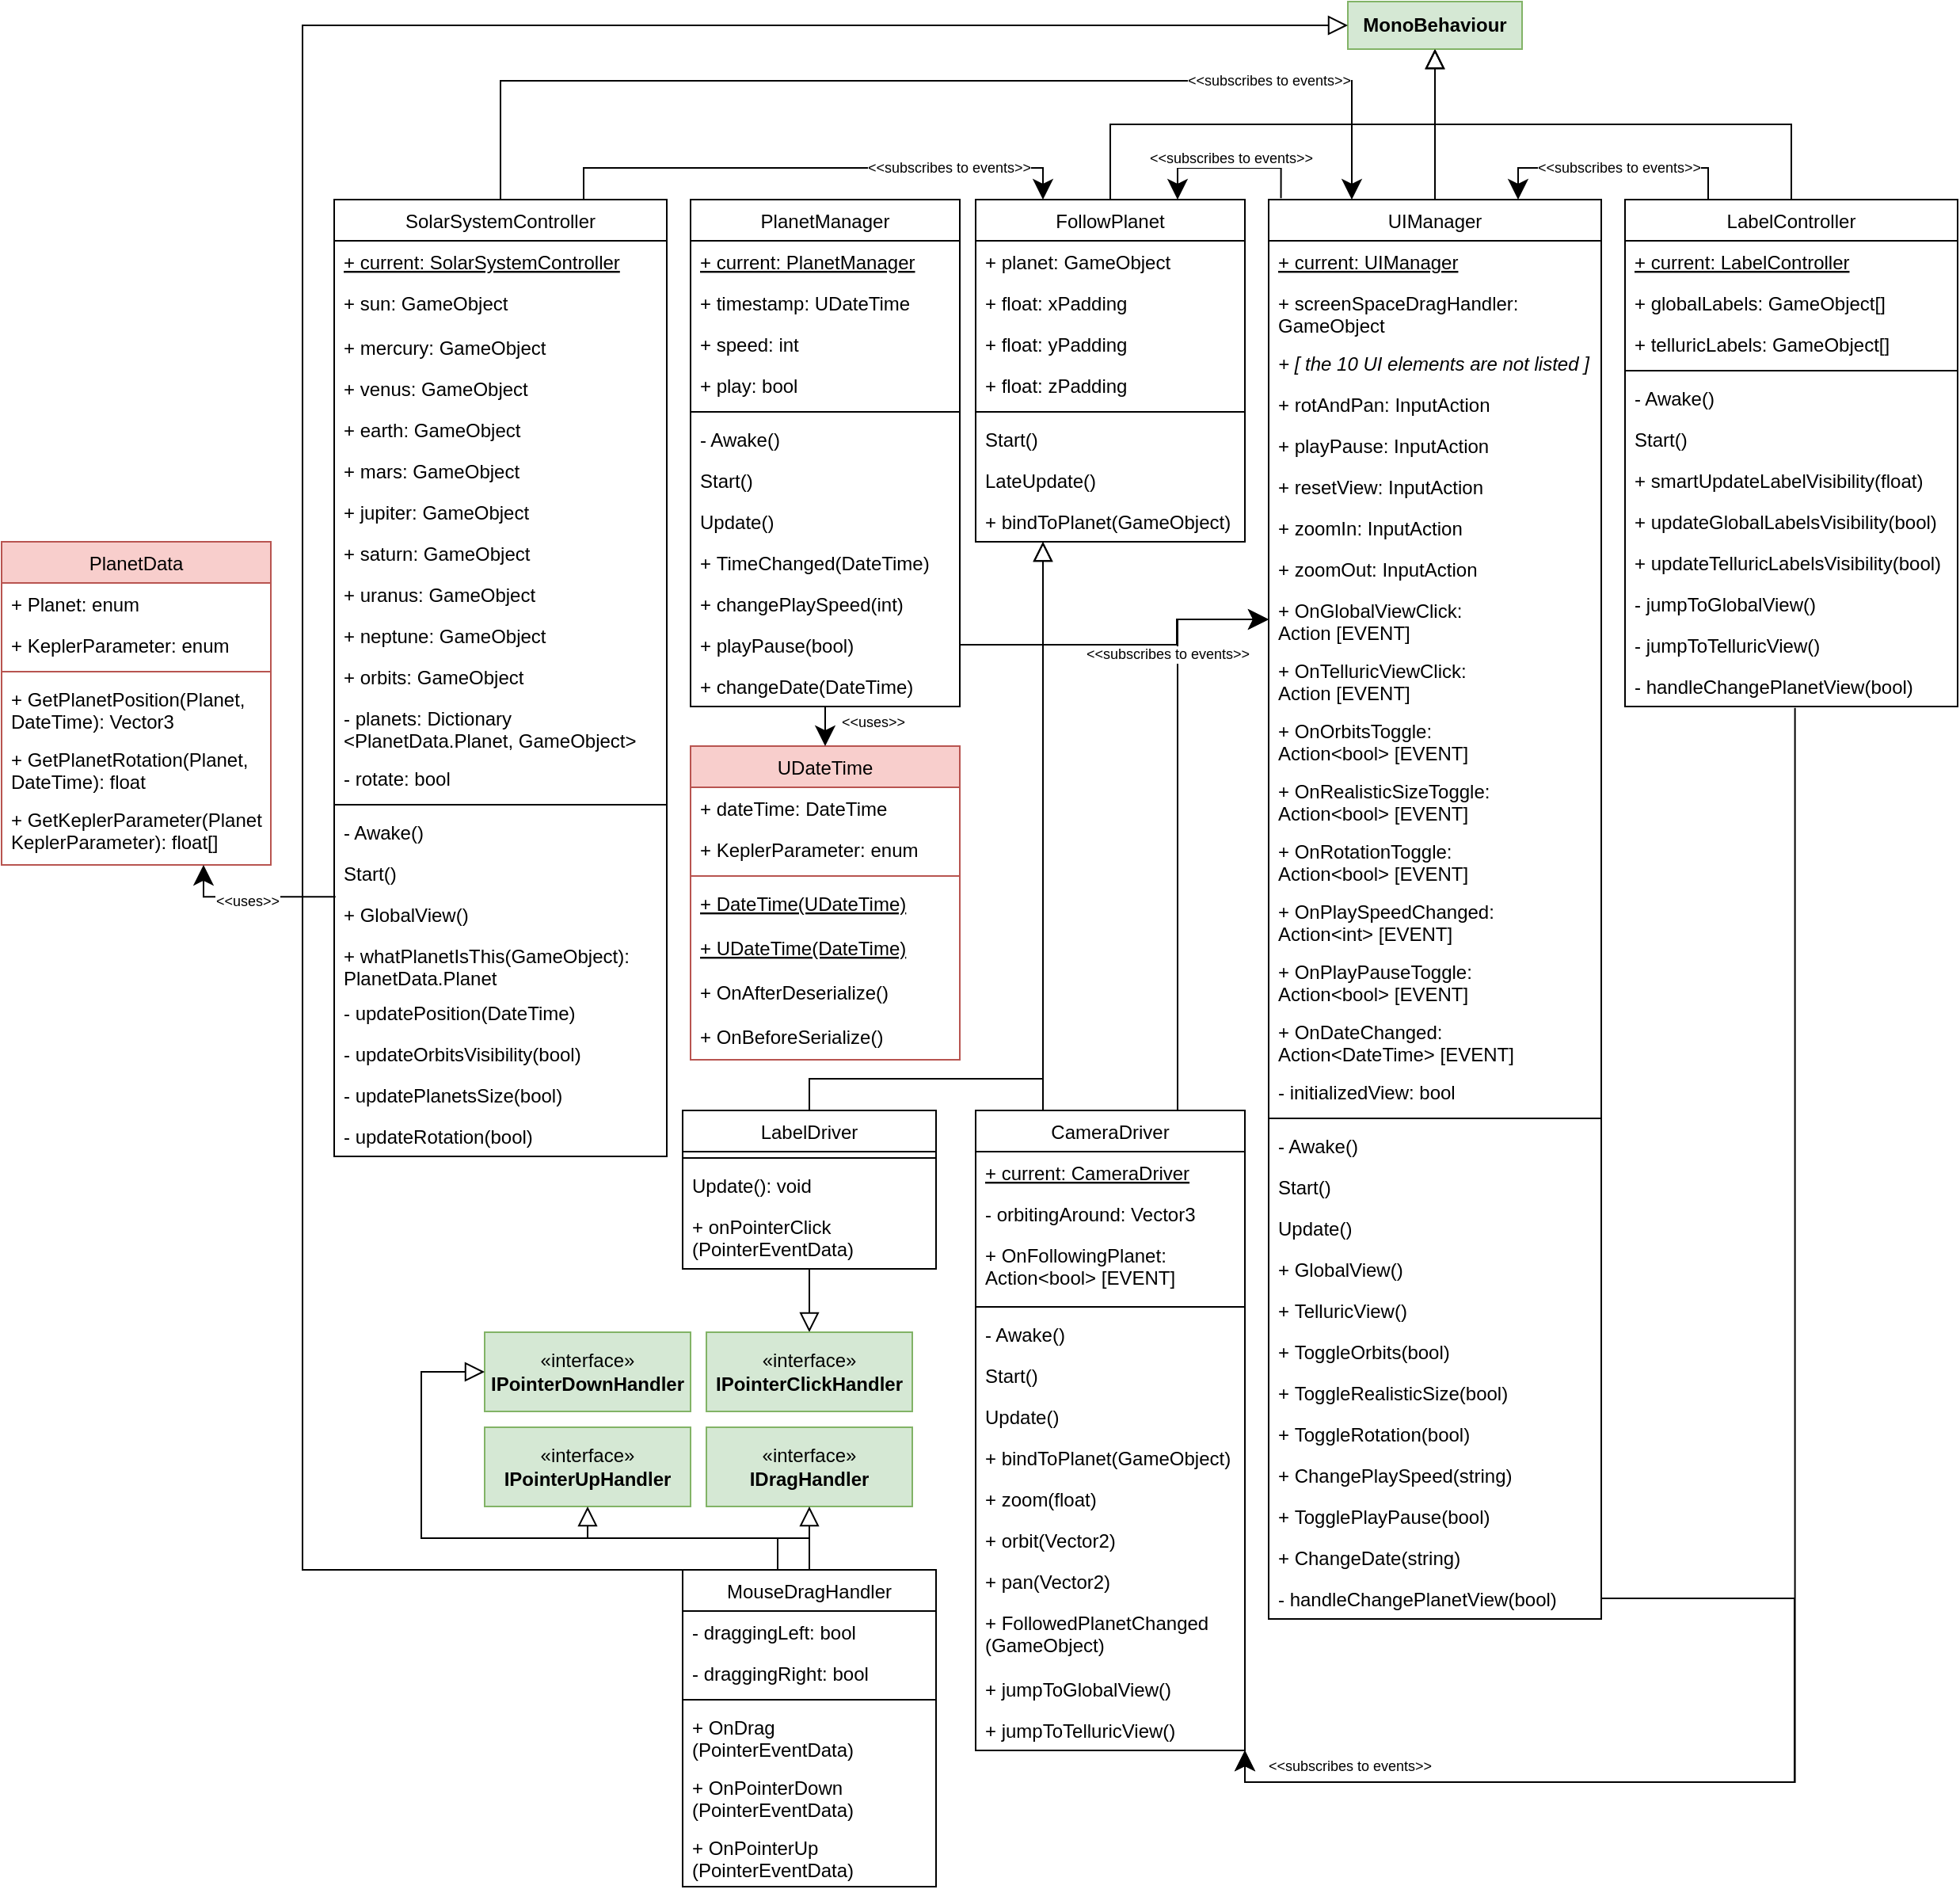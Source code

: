 <mxfile version="22.0.3" type="device">
  <diagram id="C5RBs43oDa-KdzZeNtuy" name="Page-1">
    <mxGraphModel dx="3240" dy="2053" grid="1" gridSize="10" guides="1" tooltips="1" connect="1" arrows="1" fold="1" page="0" pageScale="1" pageWidth="827" pageHeight="1169" math="0" shadow="0">
      <root>
        <mxCell id="WIyWlLk6GJQsqaUBKTNV-0" />
        <mxCell id="WIyWlLk6GJQsqaUBKTNV-1" parent="WIyWlLk6GJQsqaUBKTNV-0" />
        <mxCell id="zkfFHV4jXpPFQw0GAbJ--0" value="FollowPlanet" style="swimlane;fontStyle=0;align=center;verticalAlign=top;childLayout=stackLayout;horizontal=1;startSize=26;horizontalStack=0;resizeParent=1;resizeLast=0;collapsible=1;marginBottom=0;rounded=0;shadow=0;strokeWidth=1;" parent="WIyWlLk6GJQsqaUBKTNV-1" vertex="1">
          <mxGeometry x="310" y="65" width="170" height="216" as="geometry">
            <mxRectangle x="230" y="140" width="160" height="26" as="alternateBounds" />
          </mxGeometry>
        </mxCell>
        <mxCell id="zkfFHV4jXpPFQw0GAbJ--1" value="+ planet: GameObject" style="text;align=left;verticalAlign=top;spacingLeft=4;spacingRight=4;overflow=hidden;rotatable=0;points=[[0,0.5],[1,0.5]];portConstraint=eastwest;" parent="zkfFHV4jXpPFQw0GAbJ--0" vertex="1">
          <mxGeometry y="26" width="170" height="26" as="geometry" />
        </mxCell>
        <mxCell id="zkfFHV4jXpPFQw0GAbJ--3" value="+ float: xPadding" style="text;align=left;verticalAlign=top;spacingLeft=4;spacingRight=4;overflow=hidden;rotatable=0;points=[[0,0.5],[1,0.5]];portConstraint=eastwest;rounded=0;shadow=0;html=0;fontStyle=0" parent="zkfFHV4jXpPFQw0GAbJ--0" vertex="1">
          <mxGeometry y="52" width="170" height="26" as="geometry" />
        </mxCell>
        <mxCell id="Gs0yn3KLdyRaI-aZFp55-0" value="+ float: yPadding" style="text;align=left;verticalAlign=top;spacingLeft=4;spacingRight=4;overflow=hidden;rotatable=0;points=[[0,0.5],[1,0.5]];portConstraint=eastwest;rounded=0;shadow=0;html=0;fontStyle=0" vertex="1" parent="zkfFHV4jXpPFQw0GAbJ--0">
          <mxGeometry y="78" width="170" height="26" as="geometry" />
        </mxCell>
        <mxCell id="Gs0yn3KLdyRaI-aZFp55-1" value="+ float: zPadding" style="text;align=left;verticalAlign=top;spacingLeft=4;spacingRight=4;overflow=hidden;rotatable=0;points=[[0,0.5],[1,0.5]];portConstraint=eastwest;rounded=0;shadow=0;html=0;fontStyle=0" vertex="1" parent="zkfFHV4jXpPFQw0GAbJ--0">
          <mxGeometry y="104" width="170" height="26" as="geometry" />
        </mxCell>
        <mxCell id="zkfFHV4jXpPFQw0GAbJ--4" value="" style="line;html=1;strokeWidth=1;align=left;verticalAlign=middle;spacingTop=-1;spacingLeft=3;spacingRight=3;rotatable=0;labelPosition=right;points=[];portConstraint=eastwest;" parent="zkfFHV4jXpPFQw0GAbJ--0" vertex="1">
          <mxGeometry y="130" width="170" height="8" as="geometry" />
        </mxCell>
        <mxCell id="zkfFHV4jXpPFQw0GAbJ--5" value="Start()" style="text;align=left;verticalAlign=top;spacingLeft=4;spacingRight=4;overflow=hidden;rotatable=0;points=[[0,0.5],[1,0.5]];portConstraint=eastwest;" parent="zkfFHV4jXpPFQw0GAbJ--0" vertex="1">
          <mxGeometry y="138" width="170" height="26" as="geometry" />
        </mxCell>
        <mxCell id="Gs0yn3KLdyRaI-aZFp55-3" value="LateUpdate()" style="text;align=left;verticalAlign=top;spacingLeft=4;spacingRight=4;overflow=hidden;rotatable=0;points=[[0,0.5],[1,0.5]];portConstraint=eastwest;" vertex="1" parent="zkfFHV4jXpPFQw0GAbJ--0">
          <mxGeometry y="164" width="170" height="26" as="geometry" />
        </mxCell>
        <mxCell id="Gs0yn3KLdyRaI-aZFp55-4" value="+ bindToPlanet(GameObject)" style="text;align=left;verticalAlign=top;spacingLeft=4;spacingRight=4;overflow=hidden;rotatable=0;points=[[0,0.5],[1,0.5]];portConstraint=eastwest;" vertex="1" parent="zkfFHV4jXpPFQw0GAbJ--0">
          <mxGeometry y="190" width="170" height="26" as="geometry" />
        </mxCell>
        <mxCell id="Gs0yn3KLdyRaI-aZFp55-8" style="edgeStyle=orthogonalEdgeStyle;rounded=0;orthogonalLoop=1;jettySize=auto;html=1;entryX=0.5;entryY=0;entryDx=0;entryDy=0;endArrow=block;endFill=0;startSize=0;endSize=10;" edge="1" parent="WIyWlLk6GJQsqaUBKTNV-1" source="zkfFHV4jXpPFQw0GAbJ--6" target="Gs0yn3KLdyRaI-aZFp55-7">
          <mxGeometry relative="1" as="geometry" />
        </mxCell>
        <mxCell id="zkfFHV4jXpPFQw0GAbJ--6" value="LabelDriver" style="swimlane;fontStyle=0;align=center;verticalAlign=top;childLayout=stackLayout;horizontal=1;startSize=26;horizontalStack=0;resizeParent=1;resizeLast=0;collapsible=1;marginBottom=0;rounded=0;shadow=0;strokeWidth=1;" parent="WIyWlLk6GJQsqaUBKTNV-1" vertex="1">
          <mxGeometry x="125" y="640" width="160" height="100" as="geometry">
            <mxRectangle x="130" y="380" width="160" height="26" as="alternateBounds" />
          </mxGeometry>
        </mxCell>
        <mxCell id="zkfFHV4jXpPFQw0GAbJ--9" value="" style="line;html=1;strokeWidth=1;align=left;verticalAlign=middle;spacingTop=-1;spacingLeft=3;spacingRight=3;rotatable=0;labelPosition=right;points=[];portConstraint=eastwest;" parent="zkfFHV4jXpPFQw0GAbJ--6" vertex="1">
          <mxGeometry y="26" width="160" height="8" as="geometry" />
        </mxCell>
        <mxCell id="zkfFHV4jXpPFQw0GAbJ--10" value="Update(): void" style="text;align=left;verticalAlign=top;spacingLeft=4;spacingRight=4;overflow=hidden;rotatable=0;points=[[0,0.5],[1,0.5]];portConstraint=eastwest;fontStyle=0" parent="zkfFHV4jXpPFQw0GAbJ--6" vertex="1">
          <mxGeometry y="34" width="160" height="26" as="geometry" />
        </mxCell>
        <mxCell id="zkfFHV4jXpPFQw0GAbJ--11" value="+ onPointerClick&#xa;(PointerEventData)" style="text;align=left;verticalAlign=top;spacingLeft=4;spacingRight=4;overflow=hidden;rotatable=0;points=[[0,0.5],[1,0.5]];portConstraint=eastwest;" parent="zkfFHV4jXpPFQw0GAbJ--6" vertex="1">
          <mxGeometry y="60" width="160" height="40" as="geometry" />
        </mxCell>
        <mxCell id="zkfFHV4jXpPFQw0GAbJ--12" value="" style="endArrow=block;endSize=10;endFill=0;shadow=0;strokeWidth=1;rounded=0;edgeStyle=elbowEdgeStyle;elbow=vertical;entryX=0.25;entryY=1;entryDx=0;entryDy=0;" parent="WIyWlLk6GJQsqaUBKTNV-1" source="zkfFHV4jXpPFQw0GAbJ--6" target="zkfFHV4jXpPFQw0GAbJ--0" edge="1">
          <mxGeometry width="160" relative="1" as="geometry">
            <mxPoint x="300" y="203" as="sourcePoint" />
            <mxPoint x="300" y="203" as="targetPoint" />
            <Array as="points">
              <mxPoint x="300" y="620" />
            </Array>
          </mxGeometry>
        </mxCell>
        <mxCell id="zkfFHV4jXpPFQw0GAbJ--13" value="CameraDriver" style="swimlane;fontStyle=0;align=center;verticalAlign=top;childLayout=stackLayout;horizontal=1;startSize=26;horizontalStack=0;resizeParent=1;resizeLast=0;collapsible=1;marginBottom=0;rounded=0;shadow=0;strokeWidth=1;" parent="WIyWlLk6GJQsqaUBKTNV-1" vertex="1">
          <mxGeometry x="310" y="640" width="170" height="404" as="geometry">
            <mxRectangle x="340" y="380" width="170" height="26" as="alternateBounds" />
          </mxGeometry>
        </mxCell>
        <mxCell id="zkfFHV4jXpPFQw0GAbJ--14" value="+ current: CameraDriver" style="text;align=left;verticalAlign=top;spacingLeft=4;spacingRight=4;overflow=hidden;rotatable=0;points=[[0,0.5],[1,0.5]];portConstraint=eastwest;fontStyle=4" parent="zkfFHV4jXpPFQw0GAbJ--13" vertex="1">
          <mxGeometry y="26" width="170" height="26" as="geometry" />
        </mxCell>
        <mxCell id="Gs0yn3KLdyRaI-aZFp55-9" value="- orbitingAround: Vector3" style="text;align=left;verticalAlign=top;spacingLeft=4;spacingRight=4;overflow=hidden;rotatable=0;points=[[0,0.5],[1,0.5]];portConstraint=eastwest;fontStyle=0" vertex="1" parent="zkfFHV4jXpPFQw0GAbJ--13">
          <mxGeometry y="52" width="170" height="26" as="geometry" />
        </mxCell>
        <mxCell id="Gs0yn3KLdyRaI-aZFp55-20" value="+ OnFollowingPlanet:&#xa;Action&lt;bool&gt; [EVENT]" style="text;align=left;verticalAlign=top;spacingLeft=4;spacingRight=4;overflow=hidden;rotatable=0;points=[[0,0.5],[1,0.5]];portConstraint=eastwest;fontStyle=0" vertex="1" parent="zkfFHV4jXpPFQw0GAbJ--13">
          <mxGeometry y="78" width="170" height="42" as="geometry" />
        </mxCell>
        <mxCell id="zkfFHV4jXpPFQw0GAbJ--15" value="" style="line;html=1;strokeWidth=1;align=left;verticalAlign=middle;spacingTop=-1;spacingLeft=3;spacingRight=3;rotatable=0;labelPosition=right;points=[];portConstraint=eastwest;" parent="zkfFHV4jXpPFQw0GAbJ--13" vertex="1">
          <mxGeometry y="120" width="170" height="8" as="geometry" />
        </mxCell>
        <mxCell id="Gs0yn3KLdyRaI-aZFp55-10" value="- Awake()" style="text;align=left;verticalAlign=top;spacingLeft=4;spacingRight=4;overflow=hidden;rotatable=0;points=[[0,0.5],[1,0.5]];portConstraint=eastwest;fontStyle=0" vertex="1" parent="zkfFHV4jXpPFQw0GAbJ--13">
          <mxGeometry y="128" width="170" height="26" as="geometry" />
        </mxCell>
        <mxCell id="Gs0yn3KLdyRaI-aZFp55-11" value="Start()" style="text;align=left;verticalAlign=top;spacingLeft=4;spacingRight=4;overflow=hidden;rotatable=0;points=[[0,0.5],[1,0.5]];portConstraint=eastwest;fontStyle=0" vertex="1" parent="zkfFHV4jXpPFQw0GAbJ--13">
          <mxGeometry y="154" width="170" height="26" as="geometry" />
        </mxCell>
        <mxCell id="Gs0yn3KLdyRaI-aZFp55-12" value="Update()" style="text;align=left;verticalAlign=top;spacingLeft=4;spacingRight=4;overflow=hidden;rotatable=0;points=[[0,0.5],[1,0.5]];portConstraint=eastwest;fontStyle=0" vertex="1" parent="zkfFHV4jXpPFQw0GAbJ--13">
          <mxGeometry y="180" width="170" height="26" as="geometry" />
        </mxCell>
        <mxCell id="Gs0yn3KLdyRaI-aZFp55-13" value="+ bindToPlanet(GameObject)" style="text;align=left;verticalAlign=top;spacingLeft=4;spacingRight=4;overflow=hidden;rotatable=0;points=[[0,0.5],[1,0.5]];portConstraint=eastwest;fontStyle=0" vertex="1" parent="zkfFHV4jXpPFQw0GAbJ--13">
          <mxGeometry y="206" width="170" height="26" as="geometry" />
        </mxCell>
        <mxCell id="Gs0yn3KLdyRaI-aZFp55-14" value="+ zoom(float)" style="text;align=left;verticalAlign=top;spacingLeft=4;spacingRight=4;overflow=hidden;rotatable=0;points=[[0,0.5],[1,0.5]];portConstraint=eastwest;fontStyle=0" vertex="1" parent="zkfFHV4jXpPFQw0GAbJ--13">
          <mxGeometry y="232" width="170" height="26" as="geometry" />
        </mxCell>
        <mxCell id="Gs0yn3KLdyRaI-aZFp55-15" value="+ orbit(Vector2)" style="text;align=left;verticalAlign=top;spacingLeft=4;spacingRight=4;overflow=hidden;rotatable=0;points=[[0,0.5],[1,0.5]];portConstraint=eastwest;fontStyle=0" vertex="1" parent="zkfFHV4jXpPFQw0GAbJ--13">
          <mxGeometry y="258" width="170" height="26" as="geometry" />
        </mxCell>
        <mxCell id="Gs0yn3KLdyRaI-aZFp55-16" value="+ pan(Vector2)" style="text;align=left;verticalAlign=top;spacingLeft=4;spacingRight=4;overflow=hidden;rotatable=0;points=[[0,0.5],[1,0.5]];portConstraint=eastwest;fontStyle=0" vertex="1" parent="zkfFHV4jXpPFQw0GAbJ--13">
          <mxGeometry y="284" width="170" height="26" as="geometry" />
        </mxCell>
        <mxCell id="Gs0yn3KLdyRaI-aZFp55-17" value="+ FollowedPlanetChanged&#xa;(GameObject)" style="text;align=left;verticalAlign=top;spacingLeft=4;spacingRight=4;overflow=hidden;rotatable=0;points=[[0,0.5],[1,0.5]];portConstraint=eastwest;fontStyle=0" vertex="1" parent="zkfFHV4jXpPFQw0GAbJ--13">
          <mxGeometry y="310" width="170" height="42" as="geometry" />
        </mxCell>
        <mxCell id="Gs0yn3KLdyRaI-aZFp55-18" value="+ jumpToGlobalView()" style="text;align=left;verticalAlign=top;spacingLeft=4;spacingRight=4;overflow=hidden;rotatable=0;points=[[0,0.5],[1,0.5]];portConstraint=eastwest;fontStyle=0" vertex="1" parent="zkfFHV4jXpPFQw0GAbJ--13">
          <mxGeometry y="352" width="170" height="26" as="geometry" />
        </mxCell>
        <mxCell id="Gs0yn3KLdyRaI-aZFp55-19" value="+ jumpToTelluricView()" style="text;align=left;verticalAlign=top;spacingLeft=4;spacingRight=4;overflow=hidden;rotatable=0;points=[[0,0.5],[1,0.5]];portConstraint=eastwest;fontStyle=0" vertex="1" parent="zkfFHV4jXpPFQw0GAbJ--13">
          <mxGeometry y="378" width="170" height="26" as="geometry" />
        </mxCell>
        <mxCell id="zkfFHV4jXpPFQw0GAbJ--16" value="" style="endArrow=block;endSize=10;endFill=0;shadow=0;strokeWidth=1;rounded=0;edgeStyle=elbowEdgeStyle;elbow=vertical;exitX=0.25;exitY=0;exitDx=0;exitDy=0;entryX=0.25;entryY=1;entryDx=0;entryDy=0;" parent="WIyWlLk6GJQsqaUBKTNV-1" source="zkfFHV4jXpPFQw0GAbJ--13" target="zkfFHV4jXpPFQw0GAbJ--0" edge="1">
          <mxGeometry width="160" relative="1" as="geometry">
            <mxPoint x="310" y="373" as="sourcePoint" />
            <mxPoint x="360" y="290" as="targetPoint" />
          </mxGeometry>
        </mxCell>
        <mxCell id="zkfFHV4jXpPFQw0GAbJ--17" value="LabelController" style="swimlane;fontStyle=0;align=center;verticalAlign=top;childLayout=stackLayout;horizontal=1;startSize=26;horizontalStack=0;resizeParent=1;resizeLast=0;collapsible=1;marginBottom=0;rounded=0;shadow=0;strokeWidth=1;" parent="WIyWlLk6GJQsqaUBKTNV-1" vertex="1">
          <mxGeometry x="720" y="65" width="210" height="320" as="geometry">
            <mxRectangle x="550" y="140" width="160" height="26" as="alternateBounds" />
          </mxGeometry>
        </mxCell>
        <mxCell id="Gs0yn3KLdyRaI-aZFp55-22" value="+ current: LabelController" style="text;align=left;verticalAlign=top;spacingLeft=4;spacingRight=4;overflow=hidden;rotatable=0;points=[[0,0.5],[1,0.5]];portConstraint=eastwest;fontStyle=4" vertex="1" parent="zkfFHV4jXpPFQw0GAbJ--17">
          <mxGeometry y="26" width="210" height="26" as="geometry" />
        </mxCell>
        <mxCell id="zkfFHV4jXpPFQw0GAbJ--18" value="+ globalLabels: GameObject[]" style="text;align=left;verticalAlign=top;spacingLeft=4;spacingRight=4;overflow=hidden;rotatable=0;points=[[0,0.5],[1,0.5]];portConstraint=eastwest;" parent="zkfFHV4jXpPFQw0GAbJ--17" vertex="1">
          <mxGeometry y="52" width="210" height="26" as="geometry" />
        </mxCell>
        <mxCell id="Gs0yn3KLdyRaI-aZFp55-23" value="+ telluricLabels: GameObject[]" style="text;align=left;verticalAlign=top;spacingLeft=4;spacingRight=4;overflow=hidden;rotatable=0;points=[[0,0.5],[1,0.5]];portConstraint=eastwest;" vertex="1" parent="zkfFHV4jXpPFQw0GAbJ--17">
          <mxGeometry y="78" width="210" height="26" as="geometry" />
        </mxCell>
        <mxCell id="zkfFHV4jXpPFQw0GAbJ--23" value="" style="line;html=1;strokeWidth=1;align=left;verticalAlign=middle;spacingTop=-1;spacingLeft=3;spacingRight=3;rotatable=0;labelPosition=right;points=[];portConstraint=eastwest;" parent="zkfFHV4jXpPFQw0GAbJ--17" vertex="1">
          <mxGeometry y="104" width="210" height="8" as="geometry" />
        </mxCell>
        <mxCell id="zkfFHV4jXpPFQw0GAbJ--24" value="- Awake()" style="text;align=left;verticalAlign=top;spacingLeft=4;spacingRight=4;overflow=hidden;rotatable=0;points=[[0,0.5],[1,0.5]];portConstraint=eastwest;" parent="zkfFHV4jXpPFQw0GAbJ--17" vertex="1">
          <mxGeometry y="112" width="210" height="26" as="geometry" />
        </mxCell>
        <mxCell id="zkfFHV4jXpPFQw0GAbJ--25" value="Start()" style="text;align=left;verticalAlign=top;spacingLeft=4;spacingRight=4;overflow=hidden;rotatable=0;points=[[0,0.5],[1,0.5]];portConstraint=eastwest;" parent="zkfFHV4jXpPFQw0GAbJ--17" vertex="1">
          <mxGeometry y="138" width="210" height="26" as="geometry" />
        </mxCell>
        <mxCell id="Gs0yn3KLdyRaI-aZFp55-24" value="+ smartUpdateLabelVisibility(float)" style="text;align=left;verticalAlign=top;spacingLeft=4;spacingRight=4;overflow=hidden;rotatable=0;points=[[0,0.5],[1,0.5]];portConstraint=eastwest;" vertex="1" parent="zkfFHV4jXpPFQw0GAbJ--17">
          <mxGeometry y="164" width="210" height="26" as="geometry" />
        </mxCell>
        <mxCell id="Gs0yn3KLdyRaI-aZFp55-25" value="+ updateGlobalLabelsVisibility(bool)" style="text;align=left;verticalAlign=top;spacingLeft=4;spacingRight=4;overflow=hidden;rotatable=0;points=[[0,0.5],[1,0.5]];portConstraint=eastwest;" vertex="1" parent="zkfFHV4jXpPFQw0GAbJ--17">
          <mxGeometry y="190" width="210" height="26" as="geometry" />
        </mxCell>
        <mxCell id="Gs0yn3KLdyRaI-aZFp55-26" value="+ updateTelluricLabelsVisibility(bool)" style="text;align=left;verticalAlign=top;spacingLeft=4;spacingRight=4;overflow=hidden;rotatable=0;points=[[0,0.5],[1,0.5]];portConstraint=eastwest;" vertex="1" parent="zkfFHV4jXpPFQw0GAbJ--17">
          <mxGeometry y="216" width="210" height="26" as="geometry" />
        </mxCell>
        <mxCell id="Gs0yn3KLdyRaI-aZFp55-27" value="- jumpToGlobalView()" style="text;align=left;verticalAlign=top;spacingLeft=4;spacingRight=4;overflow=hidden;rotatable=0;points=[[0,0.5],[1,0.5]];portConstraint=eastwest;" vertex="1" parent="zkfFHV4jXpPFQw0GAbJ--17">
          <mxGeometry y="242" width="210" height="26" as="geometry" />
        </mxCell>
        <mxCell id="Gs0yn3KLdyRaI-aZFp55-28" value="- jumpToTelluricView()" style="text;align=left;verticalAlign=top;spacingLeft=4;spacingRight=4;overflow=hidden;rotatable=0;points=[[0,0.5],[1,0.5]];portConstraint=eastwest;" vertex="1" parent="zkfFHV4jXpPFQw0GAbJ--17">
          <mxGeometry y="268" width="210" height="26" as="geometry" />
        </mxCell>
        <mxCell id="Gs0yn3KLdyRaI-aZFp55-29" value="- handleChangePlanetView(bool)" style="text;align=left;verticalAlign=top;spacingLeft=4;spacingRight=4;overflow=hidden;rotatable=0;points=[[0,0.5],[1,0.5]];portConstraint=eastwest;" vertex="1" parent="zkfFHV4jXpPFQw0GAbJ--17">
          <mxGeometry y="294" width="210" height="26" as="geometry" />
        </mxCell>
        <mxCell id="Gs0yn3KLdyRaI-aZFp55-7" value="«interface»&lt;br&gt;&lt;b&gt;IPointerClickHandler&lt;/b&gt;" style="html=1;whiteSpace=wrap;fillColor=#d5e8d4;strokeColor=#82b366;" vertex="1" parent="WIyWlLk6GJQsqaUBKTNV-1">
          <mxGeometry x="140" y="780" width="130" height="50" as="geometry" />
        </mxCell>
        <mxCell id="Gs0yn3KLdyRaI-aZFp55-30" style="edgeStyle=orthogonalEdgeStyle;rounded=0;orthogonalLoop=1;jettySize=auto;html=1;entryX=0.511;entryY=1.033;entryDx=0;entryDy=0;entryPerimeter=0;endArrow=none;endFill=0;endSize=0;startSize=10;startArrow=classic;startFill=1;exitX=1;exitY=1;exitDx=0;exitDy=0;" edge="1" parent="WIyWlLk6GJQsqaUBKTNV-1" source="zkfFHV4jXpPFQw0GAbJ--13" target="Gs0yn3KLdyRaI-aZFp55-29">
          <mxGeometry relative="1" as="geometry">
            <mxPoint x="500" y="1050" as="sourcePoint" />
          </mxGeometry>
        </mxCell>
        <mxCell id="Gs0yn3KLdyRaI-aZFp55-31" value="&amp;lt;&amp;lt;subscribes to events&amp;gt;&amp;gt;" style="edgeLabel;html=1;align=center;verticalAlign=middle;resizable=0;points=[];fontSize=9;" vertex="1" connectable="0" parent="Gs0yn3KLdyRaI-aZFp55-30">
          <mxGeometry x="0.243" y="-2" relative="1" as="geometry">
            <mxPoint x="-284" y="272" as="offset" />
          </mxGeometry>
        </mxCell>
        <mxCell id="Gs0yn3KLdyRaI-aZFp55-32" value="" style="endArrow=block;endSize=10;endFill=0;shadow=0;strokeWidth=1;rounded=0;edgeStyle=elbowEdgeStyle;elbow=vertical;exitX=0.5;exitY=0;exitDx=0;exitDy=0;entryX=0.5;entryY=1;entryDx=0;entryDy=0;" edge="1" parent="WIyWlLk6GJQsqaUBKTNV-1" source="zkfFHV4jXpPFQw0GAbJ--17" target="Gs0yn3KLdyRaI-aZFp55-34">
          <mxGeometry width="160" relative="1" as="geometry">
            <mxPoint x="705" y="49" as="sourcePoint" />
            <mxPoint x="530" y="-30" as="targetPoint" />
          </mxGeometry>
        </mxCell>
        <mxCell id="Gs0yn3KLdyRaI-aZFp55-33" value="" style="endArrow=block;endSize=10;endFill=0;shadow=0;strokeWidth=1;rounded=0;edgeStyle=elbowEdgeStyle;elbow=vertical;exitX=0.5;exitY=0;exitDx=0;exitDy=0;entryX=0.5;entryY=1;entryDx=0;entryDy=0;" edge="1" parent="WIyWlLk6GJQsqaUBKTNV-1" source="zkfFHV4jXpPFQw0GAbJ--0" target="Gs0yn3KLdyRaI-aZFp55-34">
          <mxGeometry width="160" relative="1" as="geometry">
            <mxPoint x="715" y="75" as="sourcePoint" />
            <mxPoint x="530" y="-30" as="targetPoint" />
          </mxGeometry>
        </mxCell>
        <mxCell id="Gs0yn3KLdyRaI-aZFp55-34" value="&lt;b&gt;MonoBehaviour&lt;/b&gt;" style="html=1;whiteSpace=wrap;fillColor=#d5e8d4;strokeColor=#82b366;" vertex="1" parent="WIyWlLk6GJQsqaUBKTNV-1">
          <mxGeometry x="545" y="-60" width="110" height="30" as="geometry" />
        </mxCell>
        <mxCell id="Gs0yn3KLdyRaI-aZFp55-35" value="UIManager" style="swimlane;fontStyle=0;align=center;verticalAlign=top;childLayout=stackLayout;horizontal=1;startSize=26;horizontalStack=0;resizeParent=1;resizeLast=0;collapsible=1;marginBottom=0;rounded=0;shadow=0;strokeWidth=1;" vertex="1" parent="WIyWlLk6GJQsqaUBKTNV-1">
          <mxGeometry x="495" y="65" width="210" height="896" as="geometry">
            <mxRectangle x="550" y="140" width="160" height="26" as="alternateBounds" />
          </mxGeometry>
        </mxCell>
        <mxCell id="Gs0yn3KLdyRaI-aZFp55-36" value="+ current: UIManager" style="text;align=left;verticalAlign=top;spacingLeft=4;spacingRight=4;overflow=hidden;rotatable=0;points=[[0,0.5],[1,0.5]];portConstraint=eastwest;fontStyle=4" vertex="1" parent="Gs0yn3KLdyRaI-aZFp55-35">
          <mxGeometry y="26" width="210" height="26" as="geometry" />
        </mxCell>
        <mxCell id="Gs0yn3KLdyRaI-aZFp55-37" value="+ screenSpaceDragHandler:&#xa;GameObject" style="text;align=left;verticalAlign=top;spacingLeft=4;spacingRight=4;overflow=hidden;rotatable=0;points=[[0,0.5],[1,0.5]];portConstraint=eastwest;" vertex="1" parent="Gs0yn3KLdyRaI-aZFp55-35">
          <mxGeometry y="52" width="210" height="38" as="geometry" />
        </mxCell>
        <mxCell id="Gs0yn3KLdyRaI-aZFp55-61" value="+ [ the 10 UI elements are not listed ]" style="text;align=left;verticalAlign=top;spacingLeft=4;spacingRight=4;overflow=hidden;rotatable=0;points=[[0,0.5],[1,0.5]];portConstraint=eastwest;fontStyle=2" vertex="1" parent="Gs0yn3KLdyRaI-aZFp55-35">
          <mxGeometry y="90" width="210" height="26" as="geometry" />
        </mxCell>
        <mxCell id="Gs0yn3KLdyRaI-aZFp55-62" value="+ rotAndPan: InputAction" style="text;align=left;verticalAlign=top;spacingLeft=4;spacingRight=4;overflow=hidden;rotatable=0;points=[[0,0.5],[1,0.5]];portConstraint=eastwest;" vertex="1" parent="Gs0yn3KLdyRaI-aZFp55-35">
          <mxGeometry y="116" width="210" height="26" as="geometry" />
        </mxCell>
        <mxCell id="Gs0yn3KLdyRaI-aZFp55-83" value="+ playPause: InputAction" style="text;align=left;verticalAlign=top;spacingLeft=4;spacingRight=4;overflow=hidden;rotatable=0;points=[[0,0.5],[1,0.5]];portConstraint=eastwest;" vertex="1" parent="Gs0yn3KLdyRaI-aZFp55-35">
          <mxGeometry y="142" width="210" height="26" as="geometry" />
        </mxCell>
        <mxCell id="Gs0yn3KLdyRaI-aZFp55-84" value="+ resetView: InputAction" style="text;align=left;verticalAlign=top;spacingLeft=4;spacingRight=4;overflow=hidden;rotatable=0;points=[[0,0.5],[1,0.5]];portConstraint=eastwest;" vertex="1" parent="Gs0yn3KLdyRaI-aZFp55-35">
          <mxGeometry y="168" width="210" height="26" as="geometry" />
        </mxCell>
        <mxCell id="Gs0yn3KLdyRaI-aZFp55-85" value="+ zoomIn: InputAction" style="text;align=left;verticalAlign=top;spacingLeft=4;spacingRight=4;overflow=hidden;rotatable=0;points=[[0,0.5],[1,0.5]];portConstraint=eastwest;" vertex="1" parent="Gs0yn3KLdyRaI-aZFp55-35">
          <mxGeometry y="194" width="210" height="26" as="geometry" />
        </mxCell>
        <mxCell id="Gs0yn3KLdyRaI-aZFp55-86" value="+ zoomOut: InputAction" style="text;align=left;verticalAlign=top;spacingLeft=4;spacingRight=4;overflow=hidden;rotatable=0;points=[[0,0.5],[1,0.5]];portConstraint=eastwest;" vertex="1" parent="Gs0yn3KLdyRaI-aZFp55-35">
          <mxGeometry y="220" width="210" height="26" as="geometry" />
        </mxCell>
        <mxCell id="Gs0yn3KLdyRaI-aZFp55-82" value="+ OnGlobalViewClick:&#xa;Action [EVENT]" style="text;align=left;verticalAlign=top;spacingLeft=4;spacingRight=4;overflow=hidden;rotatable=0;points=[[0,0.5],[1,0.5]];portConstraint=eastwest;" vertex="1" parent="Gs0yn3KLdyRaI-aZFp55-35">
          <mxGeometry y="246" width="210" height="38" as="geometry" />
        </mxCell>
        <mxCell id="Gs0yn3KLdyRaI-aZFp55-81" value="+ OnTelluricViewClick:&#xa;Action [EVENT]" style="text;align=left;verticalAlign=top;spacingLeft=4;spacingRight=4;overflow=hidden;rotatable=0;points=[[0,0.5],[1,0.5]];portConstraint=eastwest;" vertex="1" parent="Gs0yn3KLdyRaI-aZFp55-35">
          <mxGeometry y="284" width="210" height="38" as="geometry" />
        </mxCell>
        <mxCell id="Gs0yn3KLdyRaI-aZFp55-80" value="+ OnOrbitsToggle:&#xa;Action&lt;bool&gt; [EVENT]" style="text;align=left;verticalAlign=top;spacingLeft=4;spacingRight=4;overflow=hidden;rotatable=0;points=[[0,0.5],[1,0.5]];portConstraint=eastwest;" vertex="1" parent="Gs0yn3KLdyRaI-aZFp55-35">
          <mxGeometry y="322" width="210" height="38" as="geometry" />
        </mxCell>
        <mxCell id="Gs0yn3KLdyRaI-aZFp55-79" value="+ OnRealisticSizeToggle:&#xa;Action&lt;bool&gt; [EVENT]" style="text;align=left;verticalAlign=top;spacingLeft=4;spacingRight=4;overflow=hidden;rotatable=0;points=[[0,0.5],[1,0.5]];portConstraint=eastwest;" vertex="1" parent="Gs0yn3KLdyRaI-aZFp55-35">
          <mxGeometry y="360" width="210" height="38" as="geometry" />
        </mxCell>
        <mxCell id="Gs0yn3KLdyRaI-aZFp55-78" value="+ OnRotationToggle:&#xa;Action&lt;bool&gt; [EVENT]" style="text;align=left;verticalAlign=top;spacingLeft=4;spacingRight=4;overflow=hidden;rotatable=0;points=[[0,0.5],[1,0.5]];portConstraint=eastwest;" vertex="1" parent="Gs0yn3KLdyRaI-aZFp55-35">
          <mxGeometry y="398" width="210" height="38" as="geometry" />
        </mxCell>
        <mxCell id="Gs0yn3KLdyRaI-aZFp55-77" value="+ OnPlaySpeedChanged:&#xa;Action&lt;int&gt; [EVENT]" style="text;align=left;verticalAlign=top;spacingLeft=4;spacingRight=4;overflow=hidden;rotatable=0;points=[[0,0.5],[1,0.5]];portConstraint=eastwest;" vertex="1" parent="Gs0yn3KLdyRaI-aZFp55-35">
          <mxGeometry y="436" width="210" height="38" as="geometry" />
        </mxCell>
        <mxCell id="Gs0yn3KLdyRaI-aZFp55-76" value="+ OnPlayPauseToggle:&#xa;Action&lt;bool&gt; [EVENT]" style="text;align=left;verticalAlign=top;spacingLeft=4;spacingRight=4;overflow=hidden;rotatable=0;points=[[0,0.5],[1,0.5]];portConstraint=eastwest;" vertex="1" parent="Gs0yn3KLdyRaI-aZFp55-35">
          <mxGeometry y="474" width="210" height="38" as="geometry" />
        </mxCell>
        <mxCell id="Gs0yn3KLdyRaI-aZFp55-75" value="+ OnDateChanged:&#xa;Action&lt;DateTime&gt; [EVENT]" style="text;align=left;verticalAlign=top;spacingLeft=4;spacingRight=4;overflow=hidden;rotatable=0;points=[[0,0.5],[1,0.5]];portConstraint=eastwest;" vertex="1" parent="Gs0yn3KLdyRaI-aZFp55-35">
          <mxGeometry y="512" width="210" height="38" as="geometry" />
        </mxCell>
        <mxCell id="Gs0yn3KLdyRaI-aZFp55-68" value="- initializedView: bool" style="text;align=left;verticalAlign=top;spacingLeft=4;spacingRight=4;overflow=hidden;rotatable=0;points=[[0,0.5],[1,0.5]];portConstraint=eastwest;" vertex="1" parent="Gs0yn3KLdyRaI-aZFp55-35">
          <mxGeometry y="550" width="210" height="26" as="geometry" />
        </mxCell>
        <mxCell id="Gs0yn3KLdyRaI-aZFp55-39" value="" style="line;html=1;strokeWidth=1;align=left;verticalAlign=middle;spacingTop=-1;spacingLeft=3;spacingRight=3;rotatable=0;labelPosition=right;points=[];portConstraint=eastwest;" vertex="1" parent="Gs0yn3KLdyRaI-aZFp55-35">
          <mxGeometry y="576" width="210" height="8" as="geometry" />
        </mxCell>
        <mxCell id="Gs0yn3KLdyRaI-aZFp55-40" value="- Awake()" style="text;align=left;verticalAlign=top;spacingLeft=4;spacingRight=4;overflow=hidden;rotatable=0;points=[[0,0.5],[1,0.5]];portConstraint=eastwest;" vertex="1" parent="Gs0yn3KLdyRaI-aZFp55-35">
          <mxGeometry y="584" width="210" height="26" as="geometry" />
        </mxCell>
        <mxCell id="Gs0yn3KLdyRaI-aZFp55-41" value="Start()" style="text;align=left;verticalAlign=top;spacingLeft=4;spacingRight=4;overflow=hidden;rotatable=0;points=[[0,0.5],[1,0.5]];portConstraint=eastwest;" vertex="1" parent="Gs0yn3KLdyRaI-aZFp55-35">
          <mxGeometry y="610" width="210" height="26" as="geometry" />
        </mxCell>
        <mxCell id="Gs0yn3KLdyRaI-aZFp55-69" value="Update()" style="text;align=left;verticalAlign=top;spacingLeft=4;spacingRight=4;overflow=hidden;rotatable=0;points=[[0,0.5],[1,0.5]];portConstraint=eastwest;" vertex="1" parent="Gs0yn3KLdyRaI-aZFp55-35">
          <mxGeometry y="636" width="210" height="26" as="geometry" />
        </mxCell>
        <mxCell id="Gs0yn3KLdyRaI-aZFp55-42" value="+ GlobalView()" style="text;align=left;verticalAlign=top;spacingLeft=4;spacingRight=4;overflow=hidden;rotatable=0;points=[[0,0.5],[1,0.5]];portConstraint=eastwest;" vertex="1" parent="Gs0yn3KLdyRaI-aZFp55-35">
          <mxGeometry y="662" width="210" height="26" as="geometry" />
        </mxCell>
        <mxCell id="Gs0yn3KLdyRaI-aZFp55-43" value="+ TelluricView()" style="text;align=left;verticalAlign=top;spacingLeft=4;spacingRight=4;overflow=hidden;rotatable=0;points=[[0,0.5],[1,0.5]];portConstraint=eastwest;" vertex="1" parent="Gs0yn3KLdyRaI-aZFp55-35">
          <mxGeometry y="688" width="210" height="26" as="geometry" />
        </mxCell>
        <mxCell id="Gs0yn3KLdyRaI-aZFp55-44" value="+ ToggleOrbits(bool)" style="text;align=left;verticalAlign=top;spacingLeft=4;spacingRight=4;overflow=hidden;rotatable=0;points=[[0,0.5],[1,0.5]];portConstraint=eastwest;" vertex="1" parent="Gs0yn3KLdyRaI-aZFp55-35">
          <mxGeometry y="714" width="210" height="26" as="geometry" />
        </mxCell>
        <mxCell id="Gs0yn3KLdyRaI-aZFp55-70" value="+ ToggleRealisticSize(bool)" style="text;align=left;verticalAlign=top;spacingLeft=4;spacingRight=4;overflow=hidden;rotatable=0;points=[[0,0.5],[1,0.5]];portConstraint=eastwest;" vertex="1" parent="Gs0yn3KLdyRaI-aZFp55-35">
          <mxGeometry y="740" width="210" height="26" as="geometry" />
        </mxCell>
        <mxCell id="Gs0yn3KLdyRaI-aZFp55-71" value="+ ToggleRotation(bool)" style="text;align=left;verticalAlign=top;spacingLeft=4;spacingRight=4;overflow=hidden;rotatable=0;points=[[0,0.5],[1,0.5]];portConstraint=eastwest;" vertex="1" parent="Gs0yn3KLdyRaI-aZFp55-35">
          <mxGeometry y="766" width="210" height="26" as="geometry" />
        </mxCell>
        <mxCell id="Gs0yn3KLdyRaI-aZFp55-72" value="+ ChangePlaySpeed(string)" style="text;align=left;verticalAlign=top;spacingLeft=4;spacingRight=4;overflow=hidden;rotatable=0;points=[[0,0.5],[1,0.5]];portConstraint=eastwest;" vertex="1" parent="Gs0yn3KLdyRaI-aZFp55-35">
          <mxGeometry y="792" width="210" height="26" as="geometry" />
        </mxCell>
        <mxCell id="Gs0yn3KLdyRaI-aZFp55-73" value="+ TogglePlayPause(bool)" style="text;align=left;verticalAlign=top;spacingLeft=4;spacingRight=4;overflow=hidden;rotatable=0;points=[[0,0.5],[1,0.5]];portConstraint=eastwest;" vertex="1" parent="Gs0yn3KLdyRaI-aZFp55-35">
          <mxGeometry y="818" width="210" height="26" as="geometry" />
        </mxCell>
        <mxCell id="Gs0yn3KLdyRaI-aZFp55-74" value="+ ChangeDate(string)" style="text;align=left;verticalAlign=top;spacingLeft=4;spacingRight=4;overflow=hidden;rotatable=0;points=[[0,0.5],[1,0.5]];portConstraint=eastwest;" vertex="1" parent="Gs0yn3KLdyRaI-aZFp55-35">
          <mxGeometry y="844" width="210" height="26" as="geometry" />
        </mxCell>
        <mxCell id="Gs0yn3KLdyRaI-aZFp55-47" value="- handleChangePlanetView(bool)" style="text;align=left;verticalAlign=top;spacingLeft=4;spacingRight=4;overflow=hidden;rotatable=0;points=[[0,0.5],[1,0.5]];portConstraint=eastwest;" vertex="1" parent="Gs0yn3KLdyRaI-aZFp55-35">
          <mxGeometry y="870" width="210" height="26" as="geometry" />
        </mxCell>
        <mxCell id="Gs0yn3KLdyRaI-aZFp55-48" value="" style="endArrow=block;endSize=10;endFill=0;shadow=0;strokeWidth=1;rounded=0;edgeStyle=elbowEdgeStyle;elbow=vertical;exitX=0.5;exitY=0;exitDx=0;exitDy=0;entryX=0.5;entryY=1;entryDx=0;entryDy=0;" edge="1" parent="WIyWlLk6GJQsqaUBKTNV-1" source="Gs0yn3KLdyRaI-aZFp55-35" target="Gs0yn3KLdyRaI-aZFp55-34">
          <mxGeometry width="160" relative="1" as="geometry">
            <mxPoint x="850" y="75" as="sourcePoint" />
            <mxPoint x="610" y="-20" as="targetPoint" />
          </mxGeometry>
        </mxCell>
        <mxCell id="Gs0yn3KLdyRaI-aZFp55-49" style="edgeStyle=orthogonalEdgeStyle;rounded=0;orthogonalLoop=1;jettySize=auto;html=1;entryX=0.25;entryY=0;entryDx=0;entryDy=0;endArrow=none;endFill=0;endSize=0;startSize=10;startArrow=classic;startFill=1;exitX=0.75;exitY=0;exitDx=0;exitDy=0;" edge="1" parent="WIyWlLk6GJQsqaUBKTNV-1" source="Gs0yn3KLdyRaI-aZFp55-35" target="zkfFHV4jXpPFQw0GAbJ--17">
          <mxGeometry relative="1" as="geometry">
            <mxPoint x="495" y="566.26" as="sourcePoint" />
            <mxPoint x="767" y="413.26" as="targetPoint" />
          </mxGeometry>
        </mxCell>
        <mxCell id="Gs0yn3KLdyRaI-aZFp55-50" value="&amp;lt;&amp;lt;subscribes to events&amp;gt;&amp;gt;" style="edgeLabel;html=1;align=center;verticalAlign=middle;resizable=0;points=[];fontSize=9;" vertex="1" connectable="0" parent="Gs0yn3KLdyRaI-aZFp55-49">
          <mxGeometry x="0.243" y="-2" relative="1" as="geometry">
            <mxPoint x="-16" y="-2" as="offset" />
          </mxGeometry>
        </mxCell>
        <mxCell id="Gs0yn3KLdyRaI-aZFp55-51" style="edgeStyle=orthogonalEdgeStyle;rounded=0;orthogonalLoop=1;jettySize=auto;html=1;entryX=0.75;entryY=0;entryDx=0;entryDy=0;endArrow=none;endFill=0;endSize=0;startSize=10;startArrow=classic;startFill=1;exitX=0;exitY=0.5;exitDx=0;exitDy=0;" edge="1" parent="WIyWlLk6GJQsqaUBKTNV-1" source="Gs0yn3KLdyRaI-aZFp55-82" target="zkfFHV4jXpPFQw0GAbJ--13">
          <mxGeometry relative="1" as="geometry">
            <mxPoint x="651" y="395" as="sourcePoint" />
            <mxPoint x="745" y="395" as="targetPoint" />
          </mxGeometry>
        </mxCell>
        <mxCell id="Gs0yn3KLdyRaI-aZFp55-52" value="&amp;lt;&amp;lt;subscribes to events&amp;gt;&amp;gt;" style="edgeLabel;html=1;align=center;verticalAlign=middle;resizable=0;points=[];fontSize=9;" vertex="1" connectable="0" parent="Gs0yn3KLdyRaI-aZFp55-51">
          <mxGeometry x="0.243" y="-2" relative="1" as="geometry">
            <mxPoint x="-5" y="-149" as="offset" />
          </mxGeometry>
        </mxCell>
        <mxCell id="Gs0yn3KLdyRaI-aZFp55-88" value="MouseDragHandler" style="swimlane;fontStyle=0;align=center;verticalAlign=top;childLayout=stackLayout;horizontal=1;startSize=26;horizontalStack=0;resizeParent=1;resizeLast=0;collapsible=1;marginBottom=0;rounded=0;shadow=0;strokeWidth=1;" vertex="1" parent="WIyWlLk6GJQsqaUBKTNV-1">
          <mxGeometry x="125" y="930" width="160" height="200" as="geometry">
            <mxRectangle x="130" y="380" width="160" height="26" as="alternateBounds" />
          </mxGeometry>
        </mxCell>
        <mxCell id="Gs0yn3KLdyRaI-aZFp55-92" value="- draggingLeft: bool" style="text;align=left;verticalAlign=top;spacingLeft=4;spacingRight=4;overflow=hidden;rotatable=0;points=[[0,0.5],[1,0.5]];portConstraint=eastwest;fontStyle=0" vertex="1" parent="Gs0yn3KLdyRaI-aZFp55-88">
          <mxGeometry y="26" width="160" height="26" as="geometry" />
        </mxCell>
        <mxCell id="Gs0yn3KLdyRaI-aZFp55-93" value="- draggingRight: bool" style="text;align=left;verticalAlign=top;spacingLeft=4;spacingRight=4;overflow=hidden;rotatable=0;points=[[0,0.5],[1,0.5]];portConstraint=eastwest;fontStyle=0" vertex="1" parent="Gs0yn3KLdyRaI-aZFp55-88">
          <mxGeometry y="52" width="160" height="26" as="geometry" />
        </mxCell>
        <mxCell id="Gs0yn3KLdyRaI-aZFp55-89" value="" style="line;html=1;strokeWidth=1;align=left;verticalAlign=middle;spacingTop=-1;spacingLeft=3;spacingRight=3;rotatable=0;labelPosition=right;points=[];portConstraint=eastwest;" vertex="1" parent="Gs0yn3KLdyRaI-aZFp55-88">
          <mxGeometry y="78" width="160" height="8" as="geometry" />
        </mxCell>
        <mxCell id="Gs0yn3KLdyRaI-aZFp55-103" value="+ OnDrag&#xa;(PointerEventData)" style="text;align=left;verticalAlign=top;spacingLeft=4;spacingRight=4;overflow=hidden;rotatable=0;points=[[0,0.5],[1,0.5]];portConstraint=eastwest;fontStyle=0" vertex="1" parent="Gs0yn3KLdyRaI-aZFp55-88">
          <mxGeometry y="86" width="160" height="38" as="geometry" />
        </mxCell>
        <mxCell id="Gs0yn3KLdyRaI-aZFp55-102" value="+ OnPointerDown&#xa;(PointerEventData)" style="text;align=left;verticalAlign=top;spacingLeft=4;spacingRight=4;overflow=hidden;rotatable=0;points=[[0,0.5],[1,0.5]];portConstraint=eastwest;fontStyle=0" vertex="1" parent="Gs0yn3KLdyRaI-aZFp55-88">
          <mxGeometry y="124" width="160" height="38" as="geometry" />
        </mxCell>
        <mxCell id="Gs0yn3KLdyRaI-aZFp55-104" value="+ OnPointerUp&#xa;(PointerEventData)" style="text;align=left;verticalAlign=top;spacingLeft=4;spacingRight=4;overflow=hidden;rotatable=0;points=[[0,0.5],[1,0.5]];portConstraint=eastwest;fontStyle=0" vertex="1" parent="Gs0yn3KLdyRaI-aZFp55-88">
          <mxGeometry y="162" width="160" height="38" as="geometry" />
        </mxCell>
        <mxCell id="Gs0yn3KLdyRaI-aZFp55-95" style="edgeStyle=orthogonalEdgeStyle;rounded=0;orthogonalLoop=1;jettySize=auto;html=1;endArrow=block;endFill=0;startSize=0;endSize=10;exitX=0;exitY=0;exitDx=0;exitDy=0;entryX=0;entryY=0.5;entryDx=0;entryDy=0;" edge="1" parent="WIyWlLk6GJQsqaUBKTNV-1" source="Gs0yn3KLdyRaI-aZFp55-88" target="Gs0yn3KLdyRaI-aZFp55-34">
          <mxGeometry relative="1" as="geometry">
            <mxPoint x="185" y="890" as="sourcePoint" />
            <mxPoint x="90" y="410" as="targetPoint" />
            <Array as="points">
              <mxPoint x="-115" y="930" />
              <mxPoint x="-115" y="-45" />
            </Array>
          </mxGeometry>
        </mxCell>
        <mxCell id="Gs0yn3KLdyRaI-aZFp55-96" value="«interface»&lt;br&gt;&lt;b&gt;IDragHandler&lt;/b&gt;" style="html=1;whiteSpace=wrap;fillColor=#d5e8d4;strokeColor=#82b366;" vertex="1" parent="WIyWlLk6GJQsqaUBKTNV-1">
          <mxGeometry x="140" y="840" width="130" height="50" as="geometry" />
        </mxCell>
        <mxCell id="Gs0yn3KLdyRaI-aZFp55-97" style="edgeStyle=orthogonalEdgeStyle;rounded=0;orthogonalLoop=1;jettySize=auto;html=1;entryX=0.5;entryY=1;entryDx=0;entryDy=0;endArrow=block;endFill=0;startSize=0;endSize=10;exitX=0.5;exitY=0;exitDx=0;exitDy=0;" edge="1" parent="WIyWlLk6GJQsqaUBKTNV-1" source="Gs0yn3KLdyRaI-aZFp55-88" target="Gs0yn3KLdyRaI-aZFp55-96">
          <mxGeometry relative="1" as="geometry">
            <mxPoint x="195" y="740" as="sourcePoint" />
            <mxPoint x="195" y="780" as="targetPoint" />
          </mxGeometry>
        </mxCell>
        <mxCell id="Gs0yn3KLdyRaI-aZFp55-98" value="«interface»&lt;br&gt;&lt;b&gt;IPointerUpHandler&lt;/b&gt;" style="html=1;whiteSpace=wrap;fillColor=#d5e8d4;strokeColor=#82b366;" vertex="1" parent="WIyWlLk6GJQsqaUBKTNV-1">
          <mxGeometry y="840" width="130" height="50" as="geometry" />
        </mxCell>
        <mxCell id="Gs0yn3KLdyRaI-aZFp55-99" value="«interface»&lt;br&gt;&lt;b&gt;IPointerDownHandler&lt;/b&gt;" style="html=1;whiteSpace=wrap;fillColor=#d5e8d4;strokeColor=#82b366;" vertex="1" parent="WIyWlLk6GJQsqaUBKTNV-1">
          <mxGeometry y="780" width="130" height="50" as="geometry" />
        </mxCell>
        <mxCell id="Gs0yn3KLdyRaI-aZFp55-100" style="edgeStyle=orthogonalEdgeStyle;rounded=0;orthogonalLoop=1;jettySize=auto;html=1;entryX=0.5;entryY=1;entryDx=0;entryDy=0;endArrow=block;endFill=0;startSize=0;endSize=10;exitX=0.5;exitY=0;exitDx=0;exitDy=0;" edge="1" parent="WIyWlLk6GJQsqaUBKTNV-1" source="Gs0yn3KLdyRaI-aZFp55-88" target="Gs0yn3KLdyRaI-aZFp55-98">
          <mxGeometry relative="1" as="geometry">
            <mxPoint x="195" y="940" as="sourcePoint" />
            <mxPoint x="195" y="900" as="targetPoint" />
          </mxGeometry>
        </mxCell>
        <mxCell id="Gs0yn3KLdyRaI-aZFp55-101" style="edgeStyle=orthogonalEdgeStyle;rounded=0;orthogonalLoop=1;jettySize=auto;html=1;entryX=0;entryY=0.5;entryDx=0;entryDy=0;endArrow=block;endFill=0;startSize=0;endSize=10;exitX=0.5;exitY=0;exitDx=0;exitDy=0;" edge="1" parent="WIyWlLk6GJQsqaUBKTNV-1" source="Gs0yn3KLdyRaI-aZFp55-88" target="Gs0yn3KLdyRaI-aZFp55-99">
          <mxGeometry relative="1" as="geometry">
            <mxPoint x="195" y="940" as="sourcePoint" />
            <mxPoint x="55" y="900" as="targetPoint" />
            <Array as="points">
              <mxPoint x="185" y="910" />
              <mxPoint x="-40" y="910" />
              <mxPoint x="-40" y="805" />
            </Array>
          </mxGeometry>
        </mxCell>
        <mxCell id="Gs0yn3KLdyRaI-aZFp55-105" value="PlanetData" style="swimlane;fontStyle=0;align=center;verticalAlign=top;childLayout=stackLayout;horizontal=1;startSize=26;horizontalStack=0;resizeParent=1;resizeLast=0;collapsible=1;marginBottom=0;rounded=0;shadow=0;strokeWidth=1;fillColor=#f8cecc;strokeColor=#b85450;" vertex="1" parent="WIyWlLk6GJQsqaUBKTNV-1">
          <mxGeometry x="-305" y="281" width="170" height="204" as="geometry">
            <mxRectangle x="-30" y="420" width="160" height="26" as="alternateBounds" />
          </mxGeometry>
        </mxCell>
        <mxCell id="Gs0yn3KLdyRaI-aZFp55-106" value="+ Planet: enum" style="text;align=left;verticalAlign=top;spacingLeft=4;spacingRight=4;overflow=hidden;rotatable=0;points=[[0,0.5],[1,0.5]];portConstraint=eastwest;fontStyle=0" vertex="1" parent="Gs0yn3KLdyRaI-aZFp55-105">
          <mxGeometry y="26" width="170" height="26" as="geometry" />
        </mxCell>
        <mxCell id="Gs0yn3KLdyRaI-aZFp55-107" value="+ KeplerParameter: enum" style="text;align=left;verticalAlign=top;spacingLeft=4;spacingRight=4;overflow=hidden;rotatable=0;points=[[0,0.5],[1,0.5]];portConstraint=eastwest;fontStyle=0" vertex="1" parent="Gs0yn3KLdyRaI-aZFp55-105">
          <mxGeometry y="52" width="170" height="26" as="geometry" />
        </mxCell>
        <mxCell id="Gs0yn3KLdyRaI-aZFp55-108" value="" style="line;html=1;strokeWidth=1;align=left;verticalAlign=middle;spacingTop=-1;spacingLeft=3;spacingRight=3;rotatable=0;labelPosition=right;points=[];portConstraint=eastwest;fillColor=#f8cecc;strokeColor=#b85450;" vertex="1" parent="Gs0yn3KLdyRaI-aZFp55-105">
          <mxGeometry y="78" width="170" height="8" as="geometry" />
        </mxCell>
        <mxCell id="Gs0yn3KLdyRaI-aZFp55-109" value="+ GetPlanetPosition(Planet,&#xa;DateTime): Vector3" style="text;align=left;verticalAlign=top;spacingLeft=4;spacingRight=4;overflow=hidden;rotatable=0;points=[[0,0.5],[1,0.5]];portConstraint=eastwest;fontStyle=0" vertex="1" parent="Gs0yn3KLdyRaI-aZFp55-105">
          <mxGeometry y="86" width="170" height="38" as="geometry" />
        </mxCell>
        <mxCell id="Gs0yn3KLdyRaI-aZFp55-112" value="+ GetPlanetRotation(Planet,&#xa;DateTime): float" style="text;align=left;verticalAlign=top;spacingLeft=4;spacingRight=4;overflow=hidden;rotatable=0;points=[[0,0.5],[1,0.5]];portConstraint=eastwest;fontStyle=0" vertex="1" parent="Gs0yn3KLdyRaI-aZFp55-105">
          <mxGeometry y="124" width="170" height="38" as="geometry" />
        </mxCell>
        <mxCell id="Gs0yn3KLdyRaI-aZFp55-114" value="+ GetKeplerParameter(Planet,&#xa;KeplerParameter): float[]" style="text;align=left;verticalAlign=top;spacingLeft=4;spacingRight=4;overflow=hidden;rotatable=0;points=[[0,0.5],[1,0.5]];portConstraint=eastwest;fontStyle=0" vertex="1" parent="Gs0yn3KLdyRaI-aZFp55-105">
          <mxGeometry y="162" width="170" height="38" as="geometry" />
        </mxCell>
        <mxCell id="Gs0yn3KLdyRaI-aZFp55-115" value="SolarSystemController" style="swimlane;fontStyle=0;align=center;verticalAlign=top;childLayout=stackLayout;horizontal=1;startSize=26;horizontalStack=0;resizeParent=1;resizeLast=0;collapsible=1;marginBottom=0;rounded=0;shadow=0;strokeWidth=1;" vertex="1" parent="WIyWlLk6GJQsqaUBKTNV-1">
          <mxGeometry x="-95" y="65" width="210" height="604" as="geometry">
            <mxRectangle x="550" y="140" width="160" height="26" as="alternateBounds" />
          </mxGeometry>
        </mxCell>
        <mxCell id="Gs0yn3KLdyRaI-aZFp55-116" value="+ current: SolarSystemController" style="text;align=left;verticalAlign=top;spacingLeft=4;spacingRight=4;overflow=hidden;rotatable=0;points=[[0,0.5],[1,0.5]];portConstraint=eastwest;fontStyle=4" vertex="1" parent="Gs0yn3KLdyRaI-aZFp55-115">
          <mxGeometry y="26" width="210" height="26" as="geometry" />
        </mxCell>
        <mxCell id="Gs0yn3KLdyRaI-aZFp55-117" value="+ sun: GameObject" style="text;align=left;verticalAlign=top;spacingLeft=4;spacingRight=4;overflow=hidden;rotatable=0;points=[[0,0.5],[1,0.5]];portConstraint=eastwest;" vertex="1" parent="Gs0yn3KLdyRaI-aZFp55-115">
          <mxGeometry y="52" width="210" height="28" as="geometry" />
        </mxCell>
        <mxCell id="Gs0yn3KLdyRaI-aZFp55-119" value="+ mercury: GameObject" style="text;align=left;verticalAlign=top;spacingLeft=4;spacingRight=4;overflow=hidden;rotatable=0;points=[[0,0.5],[1,0.5]];portConstraint=eastwest;" vertex="1" parent="Gs0yn3KLdyRaI-aZFp55-115">
          <mxGeometry y="80" width="210" height="26" as="geometry" />
        </mxCell>
        <mxCell id="Gs0yn3KLdyRaI-aZFp55-120" value="+ venus: GameObject" style="text;align=left;verticalAlign=top;spacingLeft=4;spacingRight=4;overflow=hidden;rotatable=0;points=[[0,0.5],[1,0.5]];portConstraint=eastwest;" vertex="1" parent="Gs0yn3KLdyRaI-aZFp55-115">
          <mxGeometry y="106" width="210" height="26" as="geometry" />
        </mxCell>
        <mxCell id="Gs0yn3KLdyRaI-aZFp55-121" value="+ earth: GameObject" style="text;align=left;verticalAlign=top;spacingLeft=4;spacingRight=4;overflow=hidden;rotatable=0;points=[[0,0.5],[1,0.5]];portConstraint=eastwest;" vertex="1" parent="Gs0yn3KLdyRaI-aZFp55-115">
          <mxGeometry y="132" width="210" height="26" as="geometry" />
        </mxCell>
        <mxCell id="Gs0yn3KLdyRaI-aZFp55-122" value="+ mars: GameObject" style="text;align=left;verticalAlign=top;spacingLeft=4;spacingRight=4;overflow=hidden;rotatable=0;points=[[0,0.5],[1,0.5]];portConstraint=eastwest;" vertex="1" parent="Gs0yn3KLdyRaI-aZFp55-115">
          <mxGeometry y="158" width="210" height="26" as="geometry" />
        </mxCell>
        <mxCell id="Gs0yn3KLdyRaI-aZFp55-123" value="+ jupiter: GameObject" style="text;align=left;verticalAlign=top;spacingLeft=4;spacingRight=4;overflow=hidden;rotatable=0;points=[[0,0.5],[1,0.5]];portConstraint=eastwest;" vertex="1" parent="Gs0yn3KLdyRaI-aZFp55-115">
          <mxGeometry y="184" width="210" height="26" as="geometry" />
        </mxCell>
        <mxCell id="Gs0yn3KLdyRaI-aZFp55-124" value="+ saturn: GameObject" style="text;align=left;verticalAlign=top;spacingLeft=4;spacingRight=4;overflow=hidden;rotatable=0;points=[[0,0.5],[1,0.5]];portConstraint=eastwest;" vertex="1" parent="Gs0yn3KLdyRaI-aZFp55-115">
          <mxGeometry y="210" width="210" height="26" as="geometry" />
        </mxCell>
        <mxCell id="Gs0yn3KLdyRaI-aZFp55-125" value="+ uranus: GameObject" style="text;align=left;verticalAlign=top;spacingLeft=4;spacingRight=4;overflow=hidden;rotatable=0;points=[[0,0.5],[1,0.5]];portConstraint=eastwest;" vertex="1" parent="Gs0yn3KLdyRaI-aZFp55-115">
          <mxGeometry y="236" width="210" height="26" as="geometry" />
        </mxCell>
        <mxCell id="Gs0yn3KLdyRaI-aZFp55-126" value="+ neptune: GameObject" style="text;align=left;verticalAlign=top;spacingLeft=4;spacingRight=4;overflow=hidden;rotatable=0;points=[[0,0.5],[1,0.5]];portConstraint=eastwest;" vertex="1" parent="Gs0yn3KLdyRaI-aZFp55-115">
          <mxGeometry y="262" width="210" height="26" as="geometry" />
        </mxCell>
        <mxCell id="Gs0yn3KLdyRaI-aZFp55-127" value="+ orbits: GameObject" style="text;align=left;verticalAlign=top;spacingLeft=4;spacingRight=4;overflow=hidden;rotatable=0;points=[[0,0.5],[1,0.5]];portConstraint=eastwest;" vertex="1" parent="Gs0yn3KLdyRaI-aZFp55-115">
          <mxGeometry y="288" width="210" height="26" as="geometry" />
        </mxCell>
        <mxCell id="Gs0yn3KLdyRaI-aZFp55-128" value="- planets: Dictionary&#xa;&lt;PlanetData.Planet, GameObject&gt;" style="text;align=left;verticalAlign=top;spacingLeft=4;spacingRight=4;overflow=hidden;rotatable=0;points=[[0,0.5],[1,0.5]];portConstraint=eastwest;" vertex="1" parent="Gs0yn3KLdyRaI-aZFp55-115">
          <mxGeometry y="314" width="210" height="38" as="geometry" />
        </mxCell>
        <mxCell id="Gs0yn3KLdyRaI-aZFp55-159" value="- rotate: bool" style="text;align=left;verticalAlign=top;spacingLeft=4;spacingRight=4;overflow=hidden;rotatable=0;points=[[0,0.5],[1,0.5]];portConstraint=eastwest;" vertex="1" parent="Gs0yn3KLdyRaI-aZFp55-115">
          <mxGeometry y="352" width="210" height="26" as="geometry" />
        </mxCell>
        <mxCell id="Gs0yn3KLdyRaI-aZFp55-133" value="" style="line;html=1;strokeWidth=1;align=left;verticalAlign=middle;spacingTop=-1;spacingLeft=3;spacingRight=3;rotatable=0;labelPosition=right;points=[];portConstraint=eastwest;" vertex="1" parent="Gs0yn3KLdyRaI-aZFp55-115">
          <mxGeometry y="378" width="210" height="8" as="geometry" />
        </mxCell>
        <mxCell id="Gs0yn3KLdyRaI-aZFp55-134" value="- Awake()" style="text;align=left;verticalAlign=top;spacingLeft=4;spacingRight=4;overflow=hidden;rotatable=0;points=[[0,0.5],[1,0.5]];portConstraint=eastwest;" vertex="1" parent="Gs0yn3KLdyRaI-aZFp55-115">
          <mxGeometry y="386" width="210" height="26" as="geometry" />
        </mxCell>
        <mxCell id="Gs0yn3KLdyRaI-aZFp55-135" value="Start()" style="text;align=left;verticalAlign=top;spacingLeft=4;spacingRight=4;overflow=hidden;rotatable=0;points=[[0,0.5],[1,0.5]];portConstraint=eastwest;" vertex="1" parent="Gs0yn3KLdyRaI-aZFp55-115">
          <mxGeometry y="412" width="210" height="26" as="geometry" />
        </mxCell>
        <mxCell id="Gs0yn3KLdyRaI-aZFp55-137" value="+ GlobalView()" style="text;align=left;verticalAlign=top;spacingLeft=4;spacingRight=4;overflow=hidden;rotatable=0;points=[[0,0.5],[1,0.5]];portConstraint=eastwest;" vertex="1" parent="Gs0yn3KLdyRaI-aZFp55-115">
          <mxGeometry y="438" width="210" height="26" as="geometry" />
        </mxCell>
        <mxCell id="Gs0yn3KLdyRaI-aZFp55-138" value="+ whatPlanetIsThis(GameObject):&#xa;PlanetData.Planet" style="text;align=left;verticalAlign=top;spacingLeft=4;spacingRight=4;overflow=hidden;rotatable=0;points=[[0,0.5],[1,0.5]];portConstraint=eastwest;" vertex="1" parent="Gs0yn3KLdyRaI-aZFp55-115">
          <mxGeometry y="464" width="210" height="36" as="geometry" />
        </mxCell>
        <mxCell id="Gs0yn3KLdyRaI-aZFp55-139" value="- updatePosition(DateTime)" style="text;align=left;verticalAlign=top;spacingLeft=4;spacingRight=4;overflow=hidden;rotatable=0;points=[[0,0.5],[1,0.5]];portConstraint=eastwest;" vertex="1" parent="Gs0yn3KLdyRaI-aZFp55-115">
          <mxGeometry y="500" width="210" height="26" as="geometry" />
        </mxCell>
        <mxCell id="Gs0yn3KLdyRaI-aZFp55-160" value="- updateOrbitsVisibility(bool)" style="text;align=left;verticalAlign=top;spacingLeft=4;spacingRight=4;overflow=hidden;rotatable=0;points=[[0,0.5],[1,0.5]];portConstraint=eastwest;" vertex="1" parent="Gs0yn3KLdyRaI-aZFp55-115">
          <mxGeometry y="526" width="210" height="26" as="geometry" />
        </mxCell>
        <mxCell id="Gs0yn3KLdyRaI-aZFp55-161" value="- updatePlanetsSize(bool)" style="text;align=left;verticalAlign=top;spacingLeft=4;spacingRight=4;overflow=hidden;rotatable=0;points=[[0,0.5],[1,0.5]];portConstraint=eastwest;" vertex="1" parent="Gs0yn3KLdyRaI-aZFp55-115">
          <mxGeometry y="552" width="210" height="26" as="geometry" />
        </mxCell>
        <mxCell id="Gs0yn3KLdyRaI-aZFp55-162" value="- updateRotation(bool)" style="text;align=left;verticalAlign=top;spacingLeft=4;spacingRight=4;overflow=hidden;rotatable=0;points=[[0,0.5],[1,0.5]];portConstraint=eastwest;" vertex="1" parent="Gs0yn3KLdyRaI-aZFp55-115">
          <mxGeometry y="578" width="210" height="26" as="geometry" />
        </mxCell>
        <mxCell id="Gs0yn3KLdyRaI-aZFp55-146" value="UDateTime" style="swimlane;fontStyle=0;align=center;verticalAlign=top;childLayout=stackLayout;horizontal=1;startSize=26;horizontalStack=0;resizeParent=1;resizeLast=0;collapsible=1;marginBottom=0;rounded=0;shadow=0;strokeWidth=1;fillColor=#f8cecc;strokeColor=#b85450;" vertex="1" parent="WIyWlLk6GJQsqaUBKTNV-1">
          <mxGeometry x="130" y="410" width="170" height="198" as="geometry">
            <mxRectangle x="-30" y="420" width="160" height="26" as="alternateBounds" />
          </mxGeometry>
        </mxCell>
        <mxCell id="Gs0yn3KLdyRaI-aZFp55-147" value="+ dateTime: DateTime" style="text;align=left;verticalAlign=top;spacingLeft=4;spacingRight=4;overflow=hidden;rotatable=0;points=[[0,0.5],[1,0.5]];portConstraint=eastwest;fontStyle=0" vertex="1" parent="Gs0yn3KLdyRaI-aZFp55-146">
          <mxGeometry y="26" width="170" height="26" as="geometry" />
        </mxCell>
        <mxCell id="Gs0yn3KLdyRaI-aZFp55-148" value="+ KeplerParameter: enum" style="text;align=left;verticalAlign=top;spacingLeft=4;spacingRight=4;overflow=hidden;rotatable=0;points=[[0,0.5],[1,0.5]];portConstraint=eastwest;fontStyle=0" vertex="1" parent="Gs0yn3KLdyRaI-aZFp55-146">
          <mxGeometry y="52" width="170" height="26" as="geometry" />
        </mxCell>
        <mxCell id="Gs0yn3KLdyRaI-aZFp55-149" value="" style="line;html=1;strokeWidth=1;align=left;verticalAlign=middle;spacingTop=-1;spacingLeft=3;spacingRight=3;rotatable=0;labelPosition=right;points=[];portConstraint=eastwest;fillColor=#f8cecc;strokeColor=#b85450;" vertex="1" parent="Gs0yn3KLdyRaI-aZFp55-146">
          <mxGeometry y="78" width="170" height="8" as="geometry" />
        </mxCell>
        <mxCell id="Gs0yn3KLdyRaI-aZFp55-156" value="+ DateTime(UDateTime)" style="text;align=left;verticalAlign=top;spacingLeft=4;spacingRight=4;overflow=hidden;rotatable=0;points=[[0,0.5],[1,0.5]];portConstraint=eastwest;fontStyle=4" vertex="1" parent="Gs0yn3KLdyRaI-aZFp55-146">
          <mxGeometry y="86" width="170" height="28" as="geometry" />
        </mxCell>
        <mxCell id="Gs0yn3KLdyRaI-aZFp55-157" value="+ UDateTime(DateTime)" style="text;align=left;verticalAlign=top;spacingLeft=4;spacingRight=4;overflow=hidden;rotatable=0;points=[[0,0.5],[1,0.5]];portConstraint=eastwest;fontStyle=4" vertex="1" parent="Gs0yn3KLdyRaI-aZFp55-146">
          <mxGeometry y="114" width="170" height="28" as="geometry" />
        </mxCell>
        <mxCell id="Gs0yn3KLdyRaI-aZFp55-153" value="+ OnAfterDeserialize()" style="text;align=left;verticalAlign=top;spacingLeft=4;spacingRight=4;overflow=hidden;rotatable=0;points=[[0,0.5],[1,0.5]];portConstraint=eastwest;fontStyle=0" vertex="1" parent="Gs0yn3KLdyRaI-aZFp55-146">
          <mxGeometry y="142" width="170" height="28" as="geometry" />
        </mxCell>
        <mxCell id="Gs0yn3KLdyRaI-aZFp55-152" value="+ OnBeforeSerialize()" style="text;align=left;verticalAlign=top;spacingLeft=4;spacingRight=4;overflow=hidden;rotatable=0;points=[[0,0.5],[1,0.5]];portConstraint=eastwest;fontStyle=0" vertex="1" parent="Gs0yn3KLdyRaI-aZFp55-146">
          <mxGeometry y="170" width="170" height="28" as="geometry" />
        </mxCell>
        <mxCell id="Gs0yn3KLdyRaI-aZFp55-165" style="edgeStyle=orthogonalEdgeStyle;rounded=0;orthogonalLoop=1;jettySize=auto;html=1;entryX=0.004;entryY=1.08;entryDx=0;entryDy=0;endArrow=none;endFill=0;endSize=0;startSize=10;startArrow=classic;startFill=1;exitX=0.75;exitY=1;exitDx=0;exitDy=0;entryPerimeter=0;" edge="1" parent="WIyWlLk6GJQsqaUBKTNV-1" source="Gs0yn3KLdyRaI-aZFp55-105" target="Gs0yn3KLdyRaI-aZFp55-135">
          <mxGeometry relative="1" as="geometry">
            <mxPoint x="-190" y="500" as="sourcePoint" />
            <mxPoint x="-32" y="75" as="targetPoint" />
          </mxGeometry>
        </mxCell>
        <mxCell id="Gs0yn3KLdyRaI-aZFp55-166" value="&amp;lt;&amp;lt;uses&amp;gt;&amp;gt;" style="edgeLabel;html=1;align=center;verticalAlign=middle;resizable=0;points=[];fontSize=9;" vertex="1" connectable="0" parent="Gs0yn3KLdyRaI-aZFp55-165">
          <mxGeometry x="0.243" y="-2" relative="1" as="geometry">
            <mxPoint x="-17" y="1" as="offset" />
          </mxGeometry>
        </mxCell>
        <mxCell id="Gs0yn3KLdyRaI-aZFp55-168" value="PlanetManager" style="swimlane;fontStyle=0;align=center;verticalAlign=top;childLayout=stackLayout;horizontal=1;startSize=26;horizontalStack=0;resizeParent=1;resizeLast=0;collapsible=1;marginBottom=0;rounded=0;shadow=0;strokeWidth=1;" vertex="1" parent="WIyWlLk6GJQsqaUBKTNV-1">
          <mxGeometry x="130" y="65" width="170" height="320" as="geometry">
            <mxRectangle x="230" y="140" width="160" height="26" as="alternateBounds" />
          </mxGeometry>
        </mxCell>
        <mxCell id="Gs0yn3KLdyRaI-aZFp55-169" value="+ current: PlanetManager" style="text;align=left;verticalAlign=top;spacingLeft=4;spacingRight=4;overflow=hidden;rotatable=0;points=[[0,0.5],[1,0.5]];portConstraint=eastwest;fontStyle=4" vertex="1" parent="Gs0yn3KLdyRaI-aZFp55-168">
          <mxGeometry y="26" width="170" height="26" as="geometry" />
        </mxCell>
        <mxCell id="Gs0yn3KLdyRaI-aZFp55-170" value="+ timestamp: UDateTime" style="text;align=left;verticalAlign=top;spacingLeft=4;spacingRight=4;overflow=hidden;rotatable=0;points=[[0,0.5],[1,0.5]];portConstraint=eastwest;rounded=0;shadow=0;html=0;fontStyle=0" vertex="1" parent="Gs0yn3KLdyRaI-aZFp55-168">
          <mxGeometry y="52" width="170" height="26" as="geometry" />
        </mxCell>
        <mxCell id="Gs0yn3KLdyRaI-aZFp55-171" value="+ speed: int" style="text;align=left;verticalAlign=top;spacingLeft=4;spacingRight=4;overflow=hidden;rotatable=0;points=[[0,0.5],[1,0.5]];portConstraint=eastwest;rounded=0;shadow=0;html=0;fontStyle=0" vertex="1" parent="Gs0yn3KLdyRaI-aZFp55-168">
          <mxGeometry y="78" width="170" height="26" as="geometry" />
        </mxCell>
        <mxCell id="Gs0yn3KLdyRaI-aZFp55-172" value="+ play: bool" style="text;align=left;verticalAlign=top;spacingLeft=4;spacingRight=4;overflow=hidden;rotatable=0;points=[[0,0.5],[1,0.5]];portConstraint=eastwest;rounded=0;shadow=0;html=0;fontStyle=0" vertex="1" parent="Gs0yn3KLdyRaI-aZFp55-168">
          <mxGeometry y="104" width="170" height="26" as="geometry" />
        </mxCell>
        <mxCell id="Gs0yn3KLdyRaI-aZFp55-173" value="" style="line;html=1;strokeWidth=1;align=left;verticalAlign=middle;spacingTop=-1;spacingLeft=3;spacingRight=3;rotatable=0;labelPosition=right;points=[];portConstraint=eastwest;" vertex="1" parent="Gs0yn3KLdyRaI-aZFp55-168">
          <mxGeometry y="130" width="170" height="8" as="geometry" />
        </mxCell>
        <mxCell id="Gs0yn3KLdyRaI-aZFp55-174" value="- Awake()" style="text;align=left;verticalAlign=top;spacingLeft=4;spacingRight=4;overflow=hidden;rotatable=0;points=[[0,0.5],[1,0.5]];portConstraint=eastwest;" vertex="1" parent="Gs0yn3KLdyRaI-aZFp55-168">
          <mxGeometry y="138" width="170" height="26" as="geometry" />
        </mxCell>
        <mxCell id="Gs0yn3KLdyRaI-aZFp55-181" value="Start()" style="text;align=left;verticalAlign=top;spacingLeft=4;spacingRight=4;overflow=hidden;rotatable=0;points=[[0,0.5],[1,0.5]];portConstraint=eastwest;" vertex="1" parent="Gs0yn3KLdyRaI-aZFp55-168">
          <mxGeometry y="164" width="170" height="26" as="geometry" />
        </mxCell>
        <mxCell id="Gs0yn3KLdyRaI-aZFp55-175" value="Update()" style="text;align=left;verticalAlign=top;spacingLeft=4;spacingRight=4;overflow=hidden;rotatable=0;points=[[0,0.5],[1,0.5]];portConstraint=eastwest;" vertex="1" parent="Gs0yn3KLdyRaI-aZFp55-168">
          <mxGeometry y="190" width="170" height="26" as="geometry" />
        </mxCell>
        <mxCell id="Gs0yn3KLdyRaI-aZFp55-176" value="+ TimeChanged(DateTime)" style="text;align=left;verticalAlign=top;spacingLeft=4;spacingRight=4;overflow=hidden;rotatable=0;points=[[0,0.5],[1,0.5]];portConstraint=eastwest;" vertex="1" parent="Gs0yn3KLdyRaI-aZFp55-168">
          <mxGeometry y="216" width="170" height="26" as="geometry" />
        </mxCell>
        <mxCell id="Gs0yn3KLdyRaI-aZFp55-182" value="+ changePlaySpeed(int)" style="text;align=left;verticalAlign=top;spacingLeft=4;spacingRight=4;overflow=hidden;rotatable=0;points=[[0,0.5],[1,0.5]];portConstraint=eastwest;" vertex="1" parent="Gs0yn3KLdyRaI-aZFp55-168">
          <mxGeometry y="242" width="170" height="26" as="geometry" />
        </mxCell>
        <mxCell id="Gs0yn3KLdyRaI-aZFp55-183" value="+ playPause(bool)" style="text;align=left;verticalAlign=top;spacingLeft=4;spacingRight=4;overflow=hidden;rotatable=0;points=[[0,0.5],[1,0.5]];portConstraint=eastwest;" vertex="1" parent="Gs0yn3KLdyRaI-aZFp55-168">
          <mxGeometry y="268" width="170" height="26" as="geometry" />
        </mxCell>
        <mxCell id="Gs0yn3KLdyRaI-aZFp55-184" value="+ changeDate(DateTime)" style="text;align=left;verticalAlign=top;spacingLeft=4;spacingRight=4;overflow=hidden;rotatable=0;points=[[0,0.5],[1,0.5]];portConstraint=eastwest;" vertex="1" parent="Gs0yn3KLdyRaI-aZFp55-168">
          <mxGeometry y="294" width="170" height="26" as="geometry" />
        </mxCell>
        <mxCell id="Gs0yn3KLdyRaI-aZFp55-177" style="edgeStyle=orthogonalEdgeStyle;rounded=0;orthogonalLoop=1;jettySize=auto;html=1;endArrow=none;endFill=0;endSize=0;startSize=10;startArrow=classic;startFill=1;exitX=0.5;exitY=0;exitDx=0;exitDy=0;entryX=0.5;entryY=1;entryDx=0;entryDy=0;" edge="1" parent="WIyWlLk6GJQsqaUBKTNV-1" source="Gs0yn3KLdyRaI-aZFp55-146" target="Gs0yn3KLdyRaI-aZFp55-168">
          <mxGeometry relative="1" as="geometry">
            <mxPoint x="-167" y="495" as="sourcePoint" />
            <mxPoint x="200" y="320" as="targetPoint" />
          </mxGeometry>
        </mxCell>
        <mxCell id="Gs0yn3KLdyRaI-aZFp55-178" value="&amp;lt;&amp;lt;uses&amp;gt;&amp;gt;" style="edgeLabel;html=1;align=center;verticalAlign=middle;resizable=0;points=[];fontSize=9;" vertex="1" connectable="0" parent="Gs0yn3KLdyRaI-aZFp55-177">
          <mxGeometry x="0.243" y="-2" relative="1" as="geometry">
            <mxPoint x="28" as="offset" />
          </mxGeometry>
        </mxCell>
        <mxCell id="Gs0yn3KLdyRaI-aZFp55-185" style="edgeStyle=orthogonalEdgeStyle;rounded=0;orthogonalLoop=1;jettySize=auto;html=1;endArrow=none;endFill=0;endSize=0;startSize=10;startArrow=classic;startFill=1;exitX=0;exitY=0.5;exitDx=0;exitDy=0;entryX=1;entryY=0.5;entryDx=0;entryDy=0;" edge="1" parent="WIyWlLk6GJQsqaUBKTNV-1" source="Gs0yn3KLdyRaI-aZFp55-82" target="Gs0yn3KLdyRaI-aZFp55-183">
          <mxGeometry relative="1" as="geometry">
            <mxPoint x="427" y="385" as="sourcePoint" />
            <mxPoint x="340" y="460" as="targetPoint" />
            <Array as="points">
              <mxPoint x="437" y="330" />
              <mxPoint x="437" y="346" />
            </Array>
          </mxGeometry>
        </mxCell>
        <mxCell id="Gs0yn3KLdyRaI-aZFp55-187" style="edgeStyle=orthogonalEdgeStyle;rounded=0;orthogonalLoop=1;jettySize=auto;html=1;entryX=1;entryY=0.5;entryDx=0;entryDy=0;endArrow=none;endFill=0;endSize=0;startSize=10;startArrow=classic;startFill=1;exitX=1;exitY=1;exitDx=0;exitDy=0;" edge="1" parent="WIyWlLk6GJQsqaUBKTNV-1" source="zkfFHV4jXpPFQw0GAbJ--13" target="Gs0yn3KLdyRaI-aZFp55-47">
          <mxGeometry relative="1" as="geometry">
            <mxPoint x="537" y="687" as="sourcePoint" />
            <mxPoint x="480" y="997" as="targetPoint" />
            <Array as="points">
              <mxPoint x="480" y="1064" />
              <mxPoint x="827" y="1064" />
              <mxPoint x="827" y="948" />
            </Array>
          </mxGeometry>
        </mxCell>
        <mxCell id="Gs0yn3KLdyRaI-aZFp55-190" style="edgeStyle=orthogonalEdgeStyle;rounded=0;orthogonalLoop=1;jettySize=auto;html=1;entryX=0.75;entryY=0;entryDx=0;entryDy=0;endArrow=none;endFill=0;endSize=0;startSize=10;startArrow=classic;startFill=1;exitX=0.25;exitY=0;exitDx=0;exitDy=0;" edge="1" parent="WIyWlLk6GJQsqaUBKTNV-1" source="zkfFHV4jXpPFQw0GAbJ--0" target="Gs0yn3KLdyRaI-aZFp55-115">
          <mxGeometry relative="1" as="geometry">
            <mxPoint x="107" y="-260" as="sourcePoint" />
            <mxPoint x="50" y="50" as="targetPoint" />
          </mxGeometry>
        </mxCell>
        <mxCell id="Gs0yn3KLdyRaI-aZFp55-191" value="&amp;lt;&amp;lt;subscribes to events&amp;gt;&amp;gt;" style="edgeLabel;html=1;align=center;verticalAlign=middle;resizable=0;points=[];fontSize=9;" vertex="1" connectable="0" parent="Gs0yn3KLdyRaI-aZFp55-190">
          <mxGeometry x="0.243" y="-2" relative="1" as="geometry">
            <mxPoint x="125" y="2" as="offset" />
          </mxGeometry>
        </mxCell>
        <mxCell id="Gs0yn3KLdyRaI-aZFp55-193" style="edgeStyle=orthogonalEdgeStyle;rounded=0;orthogonalLoop=1;jettySize=auto;html=1;entryX=0.037;entryY=-0.001;entryDx=0;entryDy=0;endArrow=none;endFill=0;endSize=0;startSize=10;startArrow=classic;startFill=1;exitX=0.75;exitY=0;exitDx=0;exitDy=0;entryPerimeter=0;" edge="1" parent="WIyWlLk6GJQsqaUBKTNV-1" source="zkfFHV4jXpPFQw0GAbJ--0" target="Gs0yn3KLdyRaI-aZFp55-35">
          <mxGeometry relative="1" as="geometry">
            <mxPoint x="363" y="75" as="sourcePoint" />
            <mxPoint x="73" y="75" as="targetPoint" />
          </mxGeometry>
        </mxCell>
        <mxCell id="Gs0yn3KLdyRaI-aZFp55-194" value="&amp;lt;&amp;lt;subscribes to events&amp;gt;&amp;gt;" style="edgeLabel;html=1;align=center;verticalAlign=middle;resizable=0;points=[];fontSize=9;" vertex="1" connectable="0" parent="Gs0yn3KLdyRaI-aZFp55-193">
          <mxGeometry x="0.243" y="-2" relative="1" as="geometry">
            <mxPoint x="-12" y="-8" as="offset" />
          </mxGeometry>
        </mxCell>
        <mxCell id="Gs0yn3KLdyRaI-aZFp55-195" style="edgeStyle=orthogonalEdgeStyle;rounded=0;orthogonalLoop=1;jettySize=auto;html=1;entryX=0.5;entryY=0;entryDx=0;entryDy=0;endArrow=none;endFill=0;endSize=0;startSize=10;startArrow=classic;startFill=1;exitX=0.25;exitY=0;exitDx=0;exitDy=0;" edge="1" parent="WIyWlLk6GJQsqaUBKTNV-1" source="Gs0yn3KLdyRaI-aZFp55-35" target="Gs0yn3KLdyRaI-aZFp55-115">
          <mxGeometry relative="1" as="geometry">
            <mxPoint x="363" y="75" as="sourcePoint" />
            <mxPoint x="72" y="75" as="targetPoint" />
            <Array as="points">
              <mxPoint x="548" y="-10" />
              <mxPoint x="10" y="-10" />
            </Array>
          </mxGeometry>
        </mxCell>
        <mxCell id="Gs0yn3KLdyRaI-aZFp55-196" value="&amp;lt;&amp;lt;subscribes to events&amp;gt;&amp;gt;" style="edgeLabel;html=1;align=center;verticalAlign=middle;resizable=0;points=[];fontSize=9;" vertex="1" connectable="0" parent="Gs0yn3KLdyRaI-aZFp55-195">
          <mxGeometry x="0.243" y="-2" relative="1" as="geometry">
            <mxPoint x="300" y="2" as="offset" />
          </mxGeometry>
        </mxCell>
      </root>
    </mxGraphModel>
  </diagram>
</mxfile>
